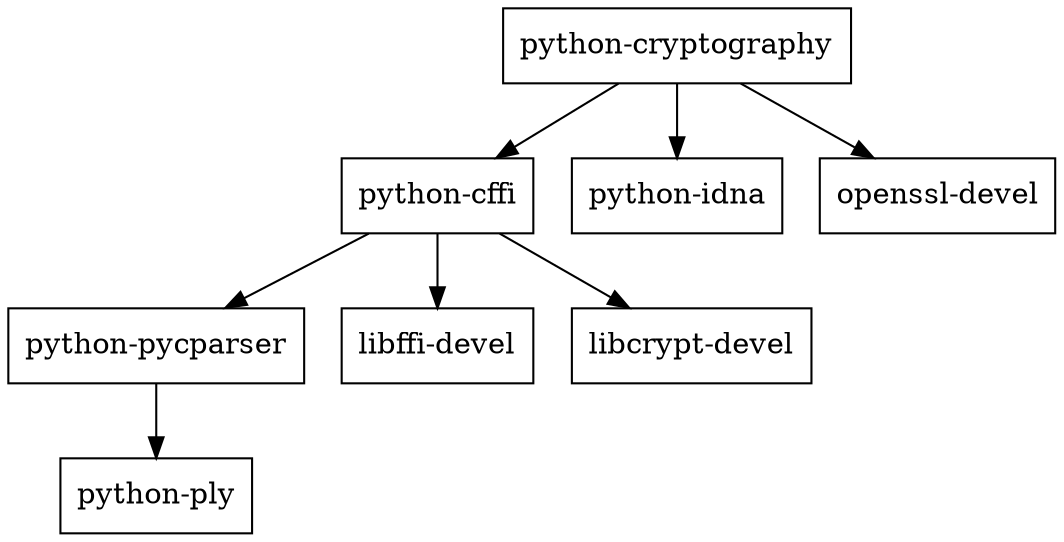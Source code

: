 digraph G {
  node [shape=rect]
  "python-cryptography" -> "python-cffi";
  "python-cryptography" -> "python-idna";
  "python-cryptography" -> "openssl-devel";
  "python-cffi" -> "python-pycparser";
  "python-cffi" -> "libffi-devel";
  "python-cffi" -> "libcrypt-devel";
  "python-pycparser" -> "python-ply";
}